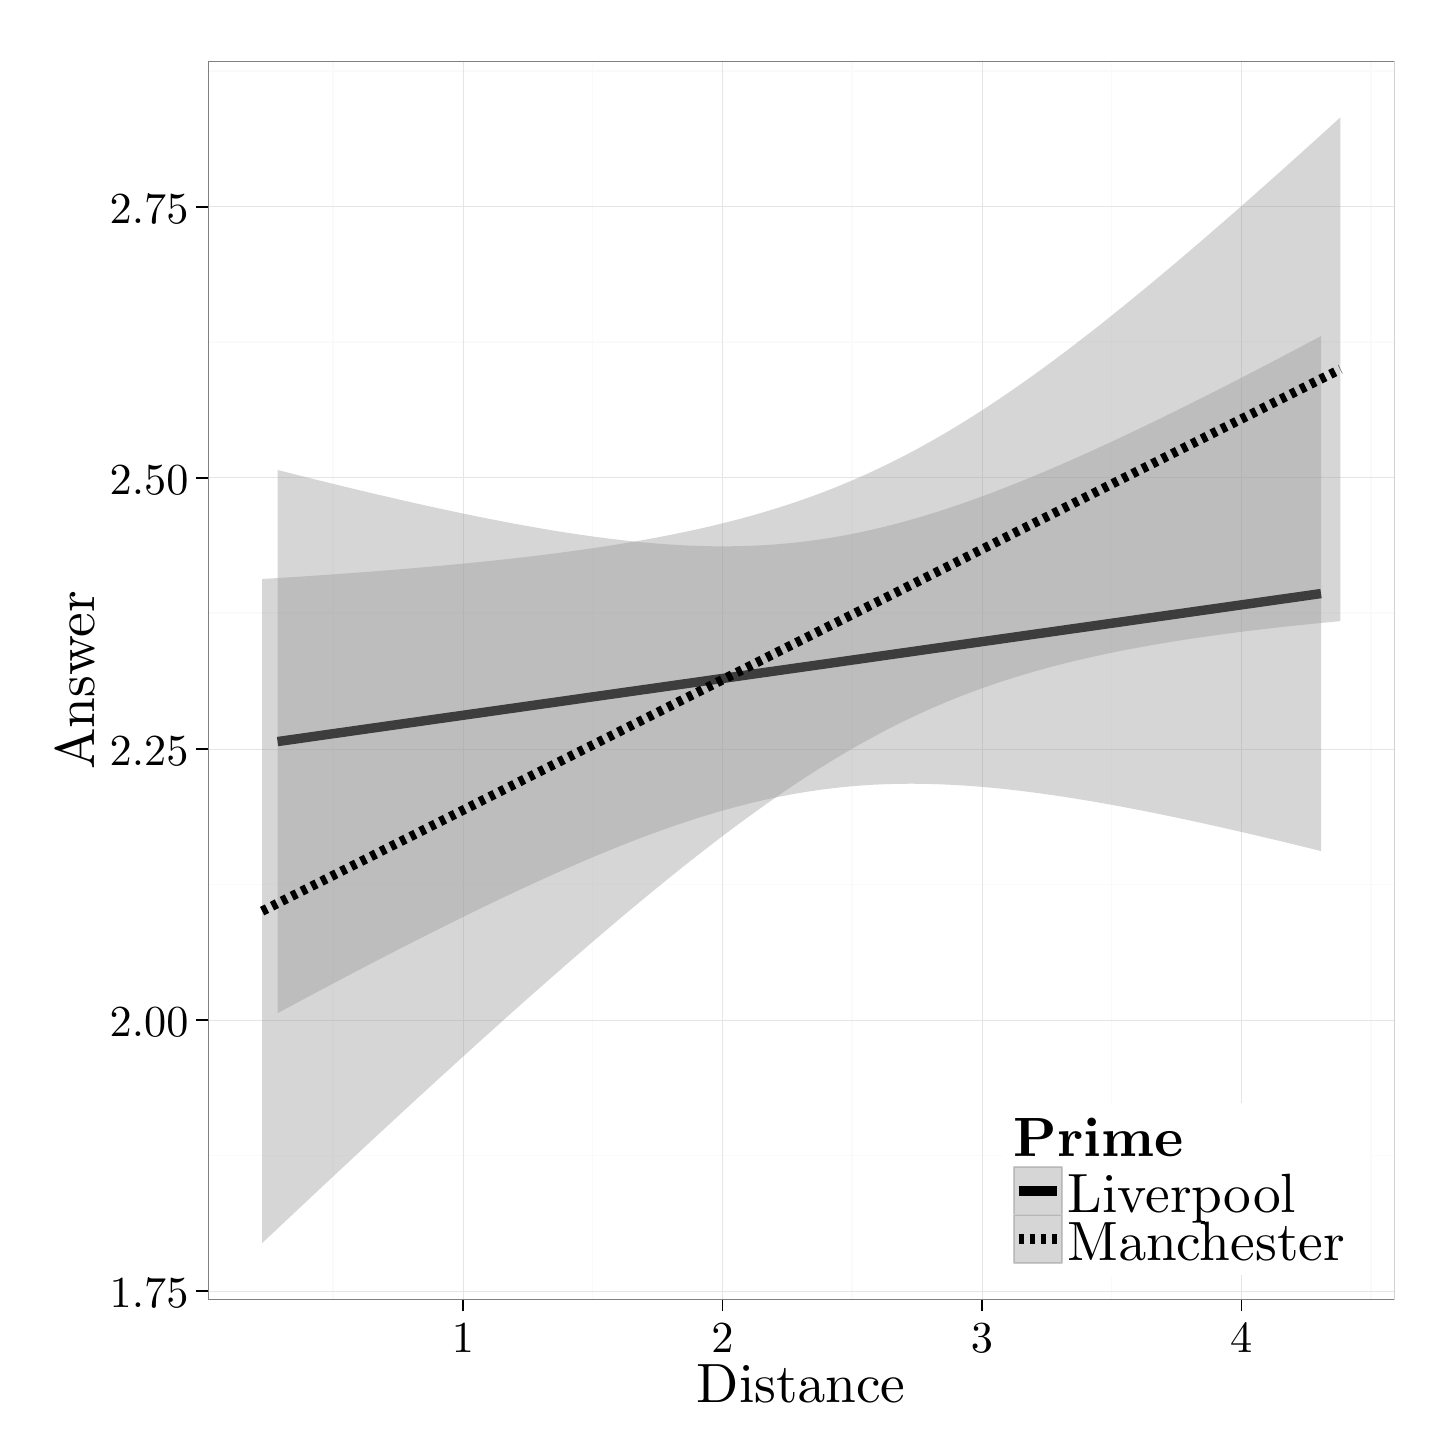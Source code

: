 % Created by tikzDevice version 0.8.1 on 2016-02-09 02:18:13
% !TEX encoding = UTF-8 Unicode
\begin{tikzpicture}[x=1pt,y=1pt]
\definecolor{fillColor}{RGB}{255,255,255}
\path[use as bounding box,fill=fillColor,fill opacity=0.00] (0,0) rectangle (505.89,505.89);
\begin{scope}
\path[clip] (  0.00,  0.00) rectangle (505.89,505.89);
\definecolor{drawColor}{RGB}{255,255,255}
\definecolor{fillColor}{RGB}{255,255,255}

\path[draw=drawColor,line width= 0.6pt,line join=round,line cap=round,fill=fillColor] (  0.00, -0.00) rectangle (505.89,505.89);
\end{scope}
\begin{scope}
\path[clip] ( 65.21, 46.31) rectangle (493.85,493.84);
\definecolor{fillColor}{RGB}{255,255,255}

\path[fill=fillColor] ( 65.21, 46.31) rectangle (493.85,493.84);
\definecolor{drawColor}{gray}{0.98}

\path[draw=drawColor,line width= 0.6pt,line join=round] ( 65.21, 98.38) --
	(493.85, 98.38);

\path[draw=drawColor,line width= 0.6pt,line join=round] ( 65.21,196.33) --
	(493.85,196.33);

\path[draw=drawColor,line width= 0.6pt,line join=round] ( 65.21,294.28) --
	(493.85,294.28);

\path[draw=drawColor,line width= 0.6pt,line join=round] ( 65.21,392.22) --
	(493.85,392.22);

\path[draw=drawColor,line width= 0.6pt,line join=round] ( 65.21,490.17) --
	(493.85,490.17);

\path[draw=drawColor,line width= 0.6pt,line join=round] (110.39, 46.31) --
	(110.39,493.84);

\path[draw=drawColor,line width= 0.6pt,line join=round] (204.15, 46.31) --
	(204.15,493.84);

\path[draw=drawColor,line width= 0.6pt,line join=round] (297.91, 46.31) --
	(297.91,493.84);

\path[draw=drawColor,line width= 0.6pt,line join=round] (391.67, 46.31) --
	(391.67,493.84);

\path[draw=drawColor,line width= 0.6pt,line join=round] (485.43, 46.31) --
	(485.43,493.84);
\definecolor{drawColor}{gray}{0.90}

\path[draw=drawColor,line width= 0.2pt,line join=round] ( 65.21, 49.41) --
	(493.85, 49.41);

\path[draw=drawColor,line width= 0.2pt,line join=round] ( 65.21,147.36) --
	(493.85,147.36);

\path[draw=drawColor,line width= 0.2pt,line join=round] ( 65.21,245.30) --
	(493.85,245.30);

\path[draw=drawColor,line width= 0.2pt,line join=round] ( 65.21,343.25) --
	(493.85,343.25);

\path[draw=drawColor,line width= 0.2pt,line join=round] ( 65.21,441.20) --
	(493.85,441.20);

\path[draw=drawColor,line width= 0.2pt,line join=round] (157.27, 46.31) --
	(157.27,493.84);

\path[draw=drawColor,line width= 0.2pt,line join=round] (251.03, 46.31) --
	(251.03,493.84);

\path[draw=drawColor,line width= 0.2pt,line join=round] (344.79, 46.31) --
	(344.79,493.84);

\path[draw=drawColor,line width= 0.2pt,line join=round] (438.55, 46.31) --
	(438.55,493.84);
\definecolor{fillColor}{RGB}{153,153,153}

\path[fill=fillColor,fill opacity=0.40] ( 90.29,346.06) --
	( 95.06,344.85) --
	( 99.83,343.65) --
	(104.61,342.46) --
	(109.38,341.29) --
	(114.15,340.12) --
	(118.92,338.97) --
	(123.70,337.83) --
	(128.47,336.71) --
	(133.24,335.61) --
	(138.02,334.52) --
	(142.79,333.45) --
	(147.56,332.40) --
	(152.33,331.37) --
	(157.11,330.36) --
	(161.88,329.38) --
	(166.65,328.42) --
	(171.43,327.49) --
	(176.20,326.59) --
	(180.97,325.72) --
	(185.74,324.88) --
	(190.52,324.08) --
	(195.29,323.32) --
	(200.06,322.61) --
	(204.84,321.93) --
	(209.61,321.31) --
	(214.38,320.74) --
	(219.15,320.22) --
	(223.93,319.76) --
	(228.70,319.37) --
	(233.47,319.04) --
	(238.24,318.78) --
	(243.02,318.60) --
	(247.79,318.49) --
	(252.56,318.47) --
	(257.34,318.54) --
	(262.11,318.69) --
	(266.88,318.94) --
	(271.65,319.28) --
	(276.43,319.72) --
	(281.20,320.26) --
	(285.97,320.91) --
	(290.75,321.65) --
	(295.52,322.49) --
	(300.29,323.43) --
	(305.06,324.47) --
	(309.84,325.60) --
	(314.61,326.82) --
	(319.38,328.14) --
	(324.16,329.54) --
	(328.93,331.02) --
	(333.70,332.58) --
	(338.47,334.21) --
	(343.25,335.91) --
	(348.02,337.68) --
	(352.79,339.51) --
	(357.56,341.40) --
	(362.34,343.34) --
	(367.11,345.33) --
	(371.88,347.37) --
	(376.66,349.45) --
	(381.43,351.58) --
	(386.20,353.74) --
	(390.97,355.94) --
	(395.75,358.17) --
	(400.52,360.44) --
	(405.29,362.73) --
	(410.07,365.05) --
	(414.84,367.39) --
	(419.61,369.76) --
	(424.38,372.15) --
	(429.16,374.56) --
	(433.93,376.99) --
	(438.70,379.44) --
	(443.47,381.90) --
	(448.25,384.38) --
	(453.02,386.88) --
	(457.79,389.39) --
	(462.57,391.91) --
	(467.34,394.44) --
	(467.34,208.35) --
	(462.57,209.53) --
	(457.79,210.70) --
	(453.02,211.86) --
	(448.25,213.00) --
	(443.47,214.12) --
	(438.70,215.23) --
	(433.93,216.33) --
	(429.16,217.40) --
	(424.38,218.46) --
	(419.61,219.50) --
	(414.84,220.51) --
	(410.07,221.50) --
	(405.29,222.47) --
	(400.52,223.40) --
	(395.75,224.31) --
	(390.97,225.19) --
	(386.20,226.04) --
	(381.43,226.85) --
	(376.66,227.62) --
	(371.88,228.35) --
	(367.11,229.03) --
	(362.34,229.67) --
	(357.56,230.26) --
	(352.79,230.79) --
	(348.02,231.27) --
	(343.25,231.68) --
	(338.47,232.03) --
	(333.70,232.31) --
	(328.93,232.51) --
	(324.16,232.64) --
	(319.38,232.69) --
	(314.61,232.65) --
	(309.84,232.52) --
	(305.06,232.30) --
	(300.29,231.98) --
	(295.52,231.57) --
	(290.75,231.05) --
	(285.97,230.44) --
	(281.20,229.73) --
	(276.43,228.92) --
	(271.65,228.00) --
	(266.88,226.99) --
	(262.11,225.89) --
	(257.34,224.69) --
	(252.56,223.40) --
	(247.79,222.02) --
	(243.02,220.57) --
	(238.24,219.03) --
	(233.47,217.42) --
	(228.70,215.73) --
	(223.93,213.99) --
	(219.15,212.17) --
	(214.38,210.30) --
	(209.61,208.37) --
	(204.84,206.40) --
	(200.06,204.37) --
	(195.29,202.30) --
	(190.52,200.18) --
	(185.74,198.03) --
	(180.97,195.84) --
	(176.20,193.62) --
	(171.43,191.36) --
	(166.65,189.08) --
	(161.88,186.77) --
	(157.11,184.43) --
	(152.33,182.07) --
	(147.56,179.69) --
	(142.79,177.28) --
	(138.02,174.86) --
	(133.24,172.42) --
	(128.47,169.96) --
	(123.70,167.48) --
	(118.92,164.99) --
	(114.15,162.48) --
	(109.38,159.97) --
	(104.61,157.44) --
	( 99.83,154.89) --
	( 95.06,152.34) --
	( 90.29,149.78) --
	cycle;
\definecolor{drawColor}{RGB}{0,0,0}

\path[draw=drawColor,line width= 3.4pt,line join=round] ( 90.29,247.92) --
	( 95.06,248.59) --
	( 99.83,249.27) --
	(104.61,249.95) --
	(109.38,250.63) --
	(114.15,251.30) --
	(118.92,251.98) --
	(123.70,252.66) --
	(128.47,253.33) --
	(133.24,254.01) --
	(138.02,254.69) --
	(142.79,255.36) --
	(147.56,256.04) --
	(152.33,256.72) --
	(157.11,257.40) --
	(161.88,258.07) --
	(166.65,258.75) --
	(171.43,259.43) --
	(176.20,260.10) --
	(180.97,260.78) --
	(185.74,261.46) --
	(190.52,262.13) --
	(195.29,262.81) --
	(200.06,263.49) --
	(204.84,264.17) --
	(209.61,264.84) --
	(214.38,265.52) --
	(219.15,266.20) --
	(223.93,266.87) --
	(228.70,267.55) --
	(233.47,268.23) --
	(238.24,268.90) --
	(243.02,269.58) --
	(247.79,270.26) --
	(252.56,270.93) --
	(257.34,271.61) --
	(262.11,272.29) --
	(266.88,272.97) --
	(271.65,273.64) --
	(276.43,274.32) --
	(281.20,275.00) --
	(285.97,275.67) --
	(290.75,276.35) --
	(295.52,277.03) --
	(300.29,277.70) --
	(305.06,278.38) --
	(309.84,279.06) --
	(314.61,279.74) --
	(319.38,280.41) --
	(324.16,281.09) --
	(328.93,281.77) --
	(333.70,282.44) --
	(338.47,283.12) --
	(343.25,283.80) --
	(348.02,284.47) --
	(352.79,285.15) --
	(357.56,285.83) --
	(362.34,286.51) --
	(367.11,287.18) --
	(371.88,287.86) --
	(376.66,288.54) --
	(381.43,289.21) --
	(386.20,289.89) --
	(390.97,290.57) --
	(395.75,291.24) --
	(400.52,291.92) --
	(405.29,292.60) --
	(410.07,293.27) --
	(414.84,293.95) --
	(419.61,294.63) --
	(424.38,295.31) --
	(429.16,295.98) --
	(433.93,296.66) --
	(438.70,297.34) --
	(443.47,298.01) --
	(448.25,298.69) --
	(453.02,299.37) --
	(457.79,300.04) --
	(462.57,300.72) --
	(467.34,301.40);

\path[fill=fillColor,fill opacity=0.40] ( 84.70,306.65) --
	( 89.63,306.96) --
	( 94.56,307.27) --
	( 99.49,307.59) --
	(104.43,307.93) --
	(109.36,308.27) --
	(114.29,308.62) --
	(119.22,308.98) --
	(124.16,309.35) --
	(129.09,309.74) --
	(134.02,310.14) --
	(138.95,310.55) --
	(143.89,310.97) --
	(148.82,311.41) --
	(153.75,311.87) --
	(158.68,312.34) --
	(163.62,312.84) --
	(168.55,313.35) --
	(173.48,313.88) --
	(178.41,314.44) --
	(183.35,315.02) --
	(188.28,315.63) --
	(193.21,316.27) --
	(198.14,316.93) --
	(203.08,317.63) --
	(208.01,318.37) --
	(212.94,319.14) --
	(217.87,319.95) --
	(222.81,320.81) --
	(227.74,321.72) --
	(232.67,322.68) --
	(237.60,323.69) --
	(242.54,324.76) --
	(247.47,325.89) --
	(252.40,327.10) --
	(257.33,328.37) --
	(262.27,329.73) --
	(267.20,331.16) --
	(272.13,332.69) --
	(277.06,334.30) --
	(282.00,336.02) --
	(286.93,337.83) --
	(291.86,339.75) --
	(296.79,341.79) --
	(301.73,343.93) --
	(306.66,346.19) --
	(311.59,348.57) --
	(316.52,351.06) --
	(321.46,353.67) --
	(326.39,356.40) --
	(331.32,359.24) --
	(336.25,362.19) --
	(341.19,365.26) --
	(346.12,368.43) --
	(351.05,371.69) --
	(355.98,375.06) --
	(360.92,378.52) --
	(365.85,382.06) --
	(370.78,385.68) --
	(375.71,389.38) --
	(380.64,393.16) --
	(385.58,396.99) --
	(390.51,400.90) --
	(395.44,404.86) --
	(400.37,408.87) --
	(405.31,412.93) --
	(410.24,417.05) --
	(415.17,421.20) --
	(420.10,425.39) --
	(425.04,429.63) --
	(429.97,433.89) --
	(434.90,438.19) --
	(439.83,442.52) --
	(444.77,446.88) --
	(449.70,451.26) --
	(454.63,455.67) --
	(459.56,460.09) --
	(464.50,464.54) --
	(469.43,469.01) --
	(474.36,473.50) --
	(474.36,291.45) --
	(469.43,290.98) --
	(464.50,290.50) --
	(459.56,289.99) --
	(454.63,289.46) --
	(449.70,288.91) --
	(444.77,288.33) --
	(439.83,287.73) --
	(434.90,287.10) --
	(429.97,286.44) --
	(425.04,285.75) --
	(420.10,285.03) --
	(415.17,284.26) --
	(410.24,283.46) --
	(405.31,282.61) --
	(400.37,281.72) --
	(395.44,280.78) --
	(390.51,279.78) --
	(385.58,278.72) --
	(380.64,277.60) --
	(375.71,276.42) --
	(370.78,275.16) --
	(365.85,273.83) --
	(360.92,272.41) --
	(355.98,270.91) --
	(351.05,269.32) --
	(346.12,267.63) --
	(341.19,265.84) --
	(336.25,263.95) --
	(331.32,261.94) --
	(326.39,259.83) --
	(321.46,257.60) --
	(316.52,255.25) --
	(311.59,252.79) --
	(306.66,250.20) --
	(301.73,247.51) --
	(296.79,244.69) --
	(291.86,241.77) --
	(286.93,238.73) --
	(282.00,235.59) --
	(277.06,232.35) --
	(272.13,229.00) --
	(267.20,225.57) --
	(262.27,222.05) --
	(257.33,218.45) --
	(252.40,214.76) --
	(247.47,211.01) --
	(242.54,207.19) --
	(237.60,203.30) --
	(232.67,199.35) --
	(227.74,195.35) --
	(222.81,191.30) --
	(217.87,187.20) --
	(212.94,183.06) --
	(208.01,178.87) --
	(203.08,174.65) --
	(198.14,170.39) --
	(193.21,166.10) --
	(188.28,161.78) --
	(183.35,157.43) --
	(178.41,153.05) --
	(173.48,148.65) --
	(168.55,144.23) --
	(163.62,139.79) --
	(158.68,135.32) --
	(153.75,130.84) --
	(148.82,126.34) --
	(143.89,121.82) --
	(138.95,117.29) --
	(134.02,112.74) --
	(129.09,108.18) --
	(124.16,103.61) --
	(119.22, 99.02) --
	(114.29, 94.43) --
	(109.36, 89.82) --
	(104.43, 85.20) --
	( 99.49, 80.58) --
	( 94.56, 75.94) --
	( 89.63, 71.30) --
	( 84.70, 66.65) --
	cycle;

\path[draw=drawColor,line width= 3.4pt,dash pattern=on 2pt off 2pt ,line join=round] ( 84.70,186.65) --
	( 89.63,189.13) --
	( 94.56,191.61) --
	( 99.49,194.09) --
	(104.43,196.57) --
	(109.36,199.04) --
	(114.29,201.52) --
	(119.22,204.00) --
	(124.16,206.48) --
	(129.09,208.96) --
	(134.02,211.44) --
	(138.95,213.92) --
	(143.89,216.40) --
	(148.82,218.87) --
	(153.75,221.35) --
	(158.68,223.83) --
	(163.62,226.31) --
	(168.55,228.79) --
	(173.48,231.27) --
	(178.41,233.75) --
	(183.35,236.23) --
	(188.28,238.71) --
	(193.21,241.18) --
	(198.14,243.66) --
	(203.08,246.14) --
	(208.01,248.62) --
	(212.94,251.10) --
	(217.87,253.58) --
	(222.81,256.06) --
	(227.74,258.54) --
	(232.67,261.01) --
	(237.60,263.49) --
	(242.54,265.97) --
	(247.47,268.45) --
	(252.40,270.93) --
	(257.33,273.41) --
	(262.27,275.89) --
	(267.20,278.37) --
	(272.13,280.85) --
	(277.06,283.32) --
	(282.00,285.80) --
	(286.93,288.28) --
	(291.86,290.76) --
	(296.79,293.24) --
	(301.73,295.72) --
	(306.66,298.20) --
	(311.59,300.68) --
	(316.52,303.16) --
	(321.46,305.63) --
	(326.39,308.11) --
	(331.32,310.59) --
	(336.25,313.07) --
	(341.19,315.55) --
	(346.12,318.03) --
	(351.05,320.51) --
	(355.98,322.99) --
	(360.92,325.46) --
	(365.85,327.94) --
	(370.78,330.42) --
	(375.71,332.90) --
	(380.64,335.38) --
	(385.58,337.86) --
	(390.51,340.34) --
	(395.44,342.82) --
	(400.37,345.30) --
	(405.31,347.77) --
	(410.24,350.25) --
	(415.17,352.73) --
	(420.10,355.21) --
	(425.04,357.69) --
	(429.97,360.17) --
	(434.90,362.65) --
	(439.83,365.13) --
	(444.77,367.60) --
	(449.70,370.08) --
	(454.63,372.56) --
	(459.56,375.04) --
	(464.50,377.52) --
	(469.43,380.00) --
	(474.36,382.48);
\definecolor{drawColor}{gray}{0.50}

\path[draw=drawColor,line width= 0.6pt,line join=round,line cap=round] ( 65.21, 46.31) rectangle (493.85,493.84);
\end{scope}
\begin{scope}
\path[clip] (  0.00,  0.00) rectangle (505.89,505.89);
\definecolor{drawColor}{RGB}{0,0,0}

\node[text=drawColor,anchor=base east,inner sep=0pt, outer sep=0pt, scale=  1.60] at ( 58.10, 43.38) {1.75};

\node[text=drawColor,anchor=base east,inner sep=0pt, outer sep=0pt, scale=  1.60] at ( 58.10,141.32) {2.00};

\node[text=drawColor,anchor=base east,inner sep=0pt, outer sep=0pt, scale=  1.60] at ( 58.10,239.27) {2.25};

\node[text=drawColor,anchor=base east,inner sep=0pt, outer sep=0pt, scale=  1.60] at ( 58.10,337.22) {2.50};

\node[text=drawColor,anchor=base east,inner sep=0pt, outer sep=0pt, scale=  1.60] at ( 58.10,435.16) {2.75};
\end{scope}
\begin{scope}
\path[clip] (  0.00,  0.00) rectangle (505.89,505.89);
\definecolor{drawColor}{RGB}{0,0,0}

\path[draw=drawColor,line width= 0.6pt,line join=round] ( 60.95, 49.41) --
	( 65.21, 49.41);

\path[draw=drawColor,line width= 0.6pt,line join=round] ( 60.95,147.36) --
	( 65.21,147.36);

\path[draw=drawColor,line width= 0.6pt,line join=round] ( 60.95,245.30) --
	( 65.21,245.30);

\path[draw=drawColor,line width= 0.6pt,line join=round] ( 60.95,343.25) --
	( 65.21,343.25);

\path[draw=drawColor,line width= 0.6pt,line join=round] ( 60.95,441.20) --
	( 65.21,441.20);
\end{scope}
\begin{scope}
\path[clip] (  0.00,  0.00) rectangle (505.89,505.89);
\definecolor{drawColor}{RGB}{0,0,0}

\path[draw=drawColor,line width= 0.6pt,line join=round] (157.27, 42.04) --
	(157.27, 46.31);

\path[draw=drawColor,line width= 0.6pt,line join=round] (251.03, 42.04) --
	(251.03, 46.31);

\path[draw=drawColor,line width= 0.6pt,line join=round] (344.79, 42.04) --
	(344.79, 46.31);

\path[draw=drawColor,line width= 0.6pt,line join=round] (438.55, 42.04) --
	(438.55, 46.31);
\end{scope}
\begin{scope}
\path[clip] (  0.00,  0.00) rectangle (505.89,505.89);
\definecolor{drawColor}{RGB}{0,0,0}

\node[text=drawColor,anchor=base,inner sep=0pt, outer sep=0pt, scale=  1.60] at (157.27, 27.13) {1};

\node[text=drawColor,anchor=base,inner sep=0pt, outer sep=0pt, scale=  1.60] at (251.03, 27.13) {2};

\node[text=drawColor,anchor=base,inner sep=0pt, outer sep=0pt, scale=  1.60] at (344.79, 27.13) {3};

\node[text=drawColor,anchor=base,inner sep=0pt, outer sep=0pt, scale=  1.60] at (438.55, 27.13) {4};
\end{scope}
\begin{scope}
\path[clip] (  0.00,  0.00) rectangle (505.89,505.89);
\definecolor{drawColor}{RGB}{0,0,0}

\node[text=drawColor,anchor=base,inner sep=0pt, outer sep=0pt, scale=  2.00] at (279.53,  9.03) {Distance};
\end{scope}
\begin{scope}
\path[clip] (  0.00,  0.00) rectangle (505.89,505.89);
\definecolor{drawColor}{RGB}{0,0,0}

\node[text=drawColor,rotate= 90.00,anchor=base,inner sep=0pt, outer sep=0pt, scale=  2.00] at ( 24.12,270.08) {Answer};
\end{scope}
\begin{scope}
\path[clip] (  0.00,  0.00) rectangle (505.89,505.89);
\definecolor{fillColor}{RGB}{255,255,255}

\path[fill=fillColor] (352.06, 55.18) rectangle (484.98,117.15);
\end{scope}
\begin{scope}
\path[clip] (  0.00,  0.00) rectangle (505.89,505.89);
\definecolor{drawColor}{RGB}{0,0,0}

\node[text=drawColor,anchor=base west,inner sep=0pt, outer sep=0pt, scale=  2.00] at (356.32, 98.13) {\bfseries Prime};
\end{scope}
\begin{scope}
\path[clip] (  0.00,  0.00) rectangle (505.89,505.89);
\definecolor{drawColor}{gray}{0.80}
\definecolor{fillColor}{RGB}{255,255,255}

\path[draw=drawColor,line width= 0.6pt,line join=round,line cap=round,fill=fillColor] (356.32, 76.79) rectangle (373.67, 94.13);
\end{scope}
\begin{scope}
\path[clip] (  0.00,  0.00) rectangle (505.89,505.89);
\definecolor{fillColor}{RGB}{153,153,153}

\path[fill=fillColor,fill opacity=0.40] (356.32, 76.79) rectangle (373.67, 94.13);
\definecolor{drawColor}{RGB}{0,0,0}

\path[draw=drawColor,line width= 3.4pt,line join=round] (358.06, 85.46) -- (371.93, 85.46);
\end{scope}
\begin{scope}
\path[clip] (  0.00,  0.00) rectangle (505.89,505.89);
\definecolor{drawColor}{gray}{0.80}
\definecolor{fillColor}{RGB}{255,255,255}

\path[draw=drawColor,line width= 0.6pt,line join=round,line cap=round,fill=fillColor] (356.32, 59.44) rectangle (373.67, 76.79);
\end{scope}
\begin{scope}
\path[clip] (  0.00,  0.00) rectangle (505.89,505.89);
\definecolor{fillColor}{RGB}{153,153,153}

\path[fill=fillColor,fill opacity=0.40] (356.32, 59.44) rectangle (373.67, 76.79);
\definecolor{drawColor}{RGB}{0,0,0}

\path[draw=drawColor,line width= 3.4pt,dash pattern=on 2pt off 2pt ,line join=round] (358.06, 68.12) -- (371.93, 68.12);
\end{scope}
\begin{scope}
\path[clip] (  0.00,  0.00) rectangle (505.89,505.89);
\definecolor{drawColor}{RGB}{0,0,0}

\node[text=drawColor,anchor=base west,inner sep=0pt, outer sep=0pt, scale=  2.00] at (375.84, 77.92) {Liverpool};
\end{scope}
\begin{scope}
\path[clip] (  0.00,  0.00) rectangle (505.89,505.89);
\definecolor{drawColor}{RGB}{0,0,0}

\node[text=drawColor,anchor=base west,inner sep=0pt, outer sep=0pt, scale=  2.00] at (375.84, 60.57) {Manchester};
\end{scope}
\end{tikzpicture}
